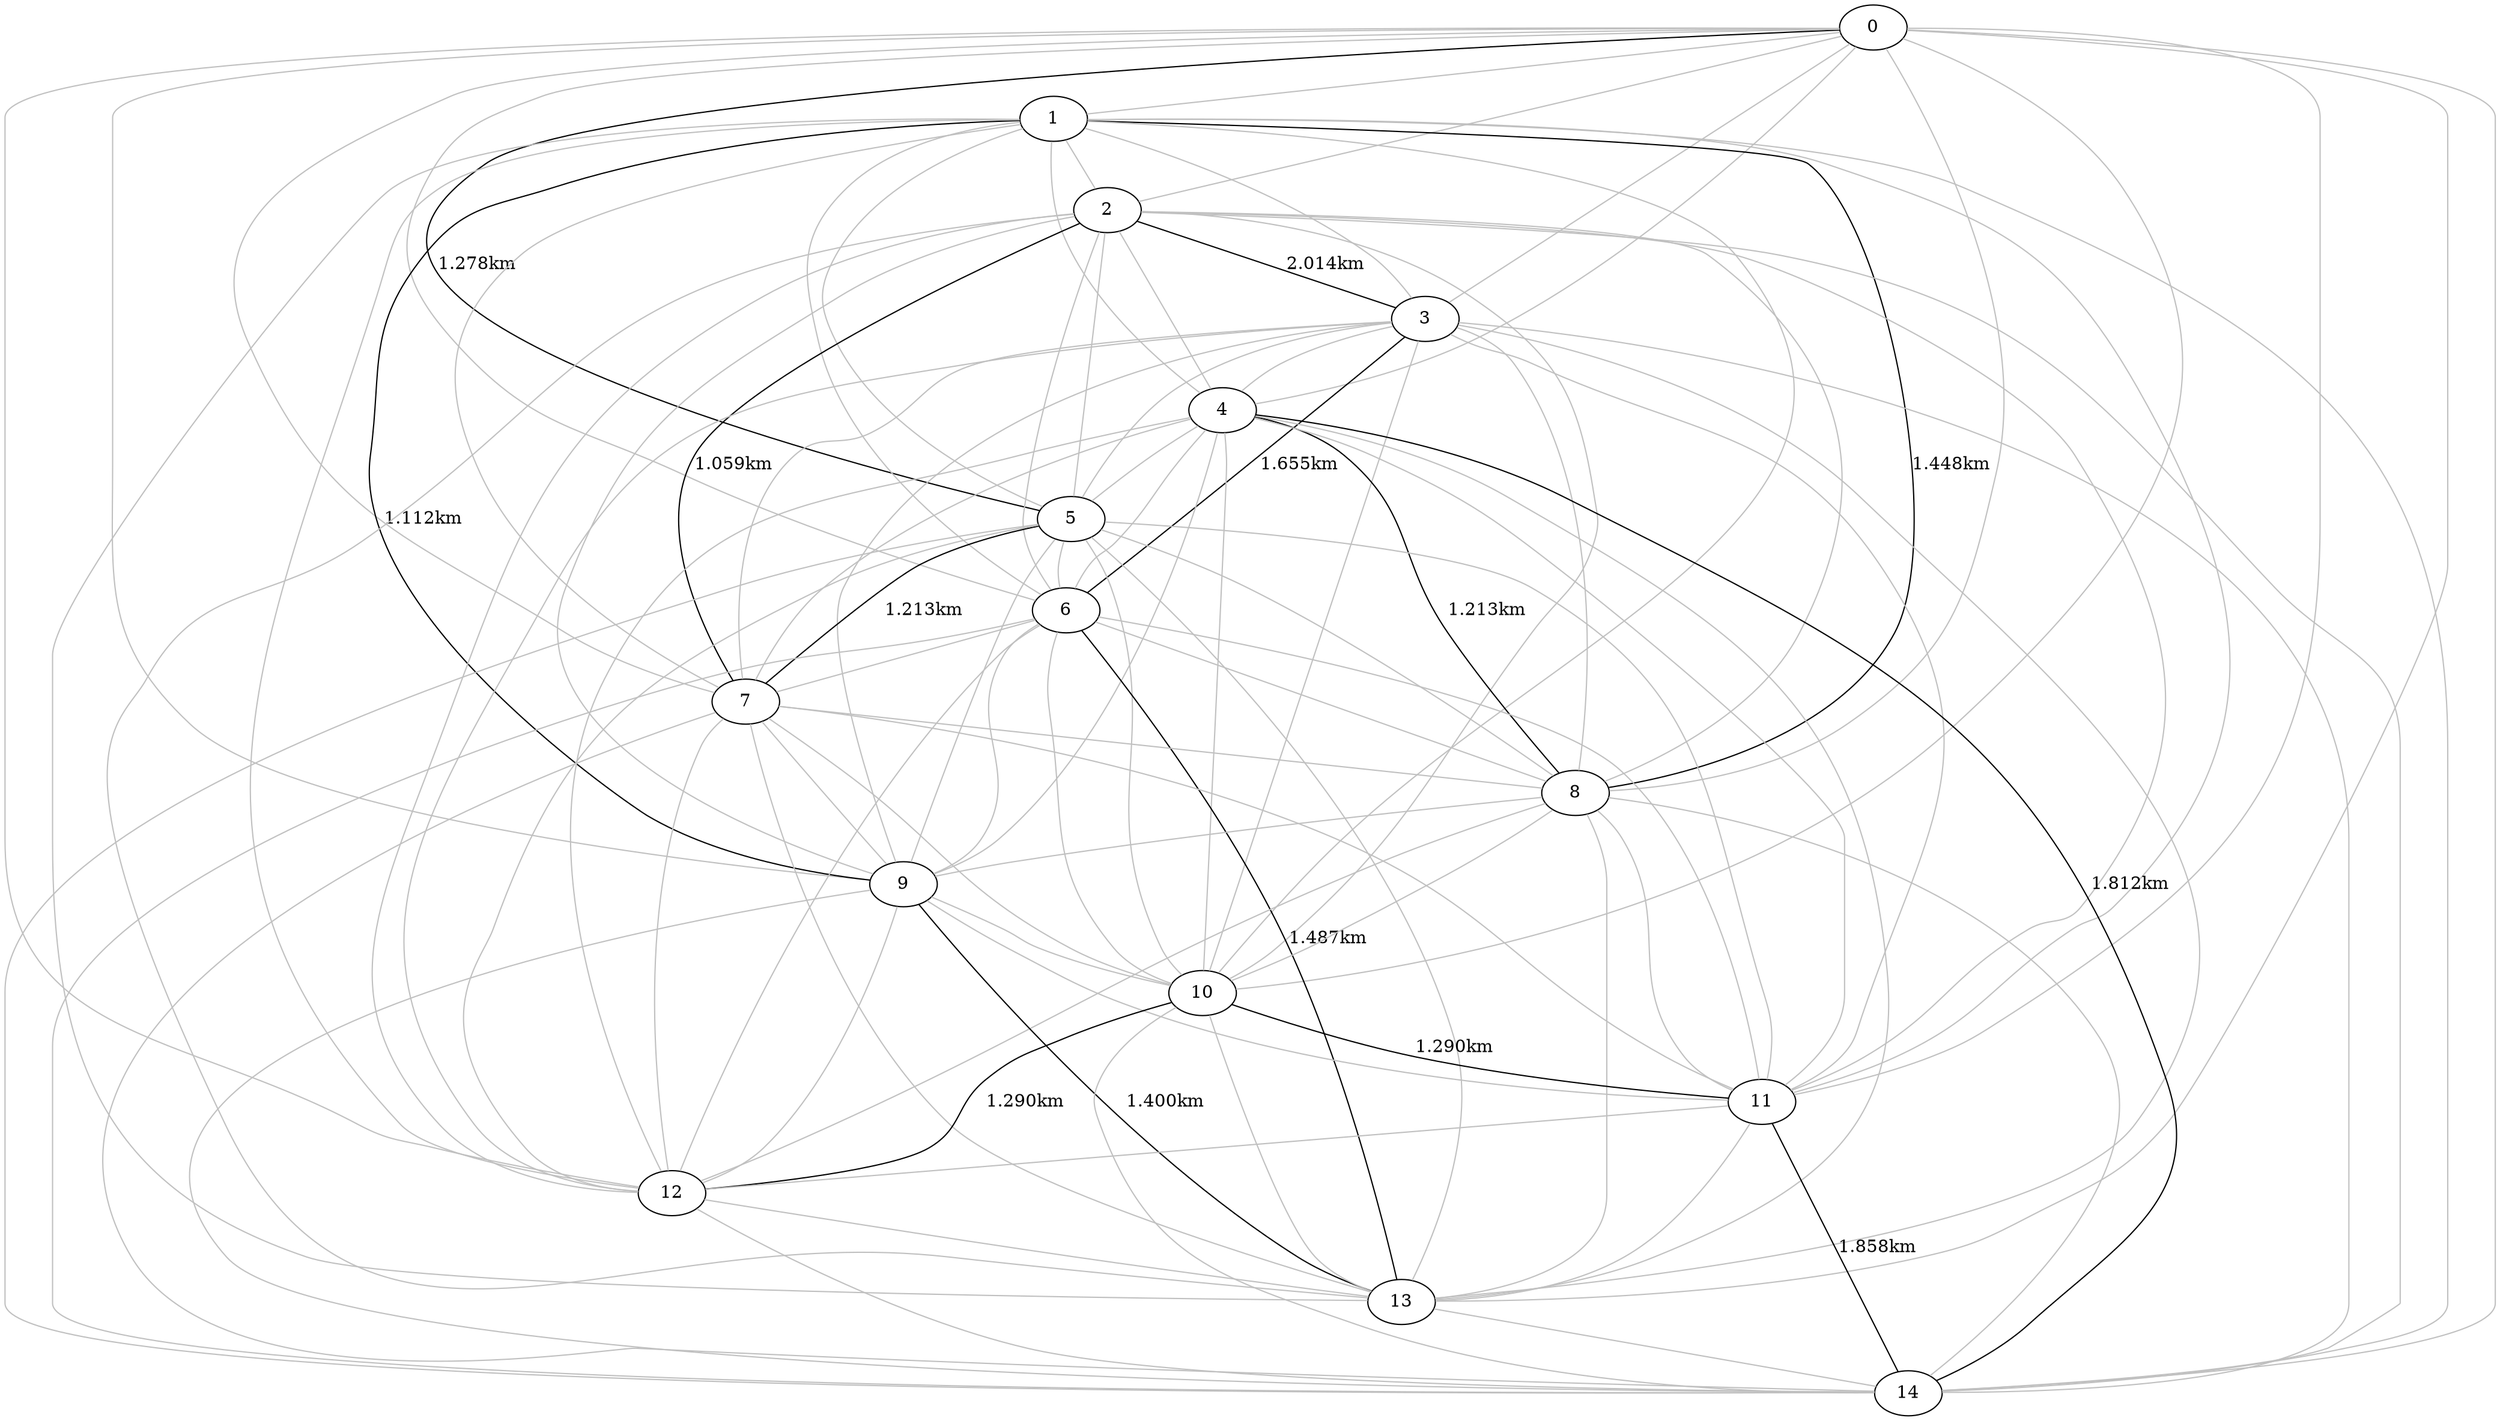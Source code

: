 strict graph {
0--1 [color=grey];
0--2 [color=grey];
0--3 [color=grey];
0--4 [color=grey];
0--5 [label =  "1.278km"];
0--6 [color=grey];
0--7 [color=grey];
0--8 [color=grey];
0--9 [color=grey];
0--10 [color=grey];
0--11 [color=grey];
0--12 [color=grey];
0--13 [color=grey];
0--14 [color=grey];
1--2 [color=grey];
1--3 [color=grey];
1--4 [color=grey];
1--5 [color=grey];
1--6 [color=grey];
1--7 [color=grey];
1--8 [label =  "1.448km"];
1--9 [label = "1.112km"];
1--10 [color=grey];
1--11 [color=grey];
1--12 [color=grey];
1--13 [color=grey];
1--14 [color=grey];
2--3 [label =  "2.014km"];
2--4 [color=grey];
2--5 [color=grey];
2--6 [color=grey];
2--7 [label = "1.059km"];
2--8 [color=grey];
2--9 [color=grey];
2--10 [color=grey];
2--11 [color=grey];
2--12 [color=grey];
2--13 [color=grey];
2--14 [color=grey];
3--4 [color=grey];
3--5 [color=grey];
3--6 [label =  "1.655km"];
3--7 [color=grey];
3--8 [color=grey];
3--9 [color=grey];
3--10 [color=grey];
3--11 [color=grey];
3--12 [color=grey];
3--13 [color=grey];
3--14 [color=grey];
4--5 [color=grey];
4--6 [color=grey];
4--7 [color=grey];
4--8 [label = "1.213km"];
4--9 [color=grey];
4--10 [color=grey];
4--11 [color=grey];
4--12 [color=grey];
4--13 [color=grey];
4--14 [label =  "1.812km"];
5--6 [color=grey];
5--7 [label =  "1.213km"];
5--8 [color=grey];
5--9 [color=grey];
5--10 [color=grey];
5--11 [color=grey];
5--12 [color=grey];
5--13 [color=grey];
5--14 [color=grey];
6--7 [color=grey];
6--8 [color=grey];
6--9 [color=grey];
6--10 [color=grey];
6--11 [color=grey];
6--12 [color=grey];
6--13 [label =  "1.487km"];
6--14 [color=grey];
7--8 [color=grey];
7--9 [color=grey];
7--10 [color=grey];
7--11 [color=grey];
7--12 [color=grey];
7--13 [color=grey];
7--14 [color=grey];
8--9 [color=grey];
8--10 [color=grey];
8--11 [color=grey];
8--12 [color=grey];
8--13 [color=grey];
8--14 [color=grey];
9--10 [color=grey];
9--11 [color=grey];
9--12 [color=grey];
9--13 [label = "1.400km"];
9--14 [color=grey];
10--11 [label = "1.290km"];
10--12 [label =  "1.290km"];
10--13 [color=grey];
10--14 [color=grey];
11--12 [color=grey];
11--13 [color=grey];
11--14 [label = "1.858km"];
12--13 [color=grey];
12--14 [color=grey];
13--14 [color=grey];
}